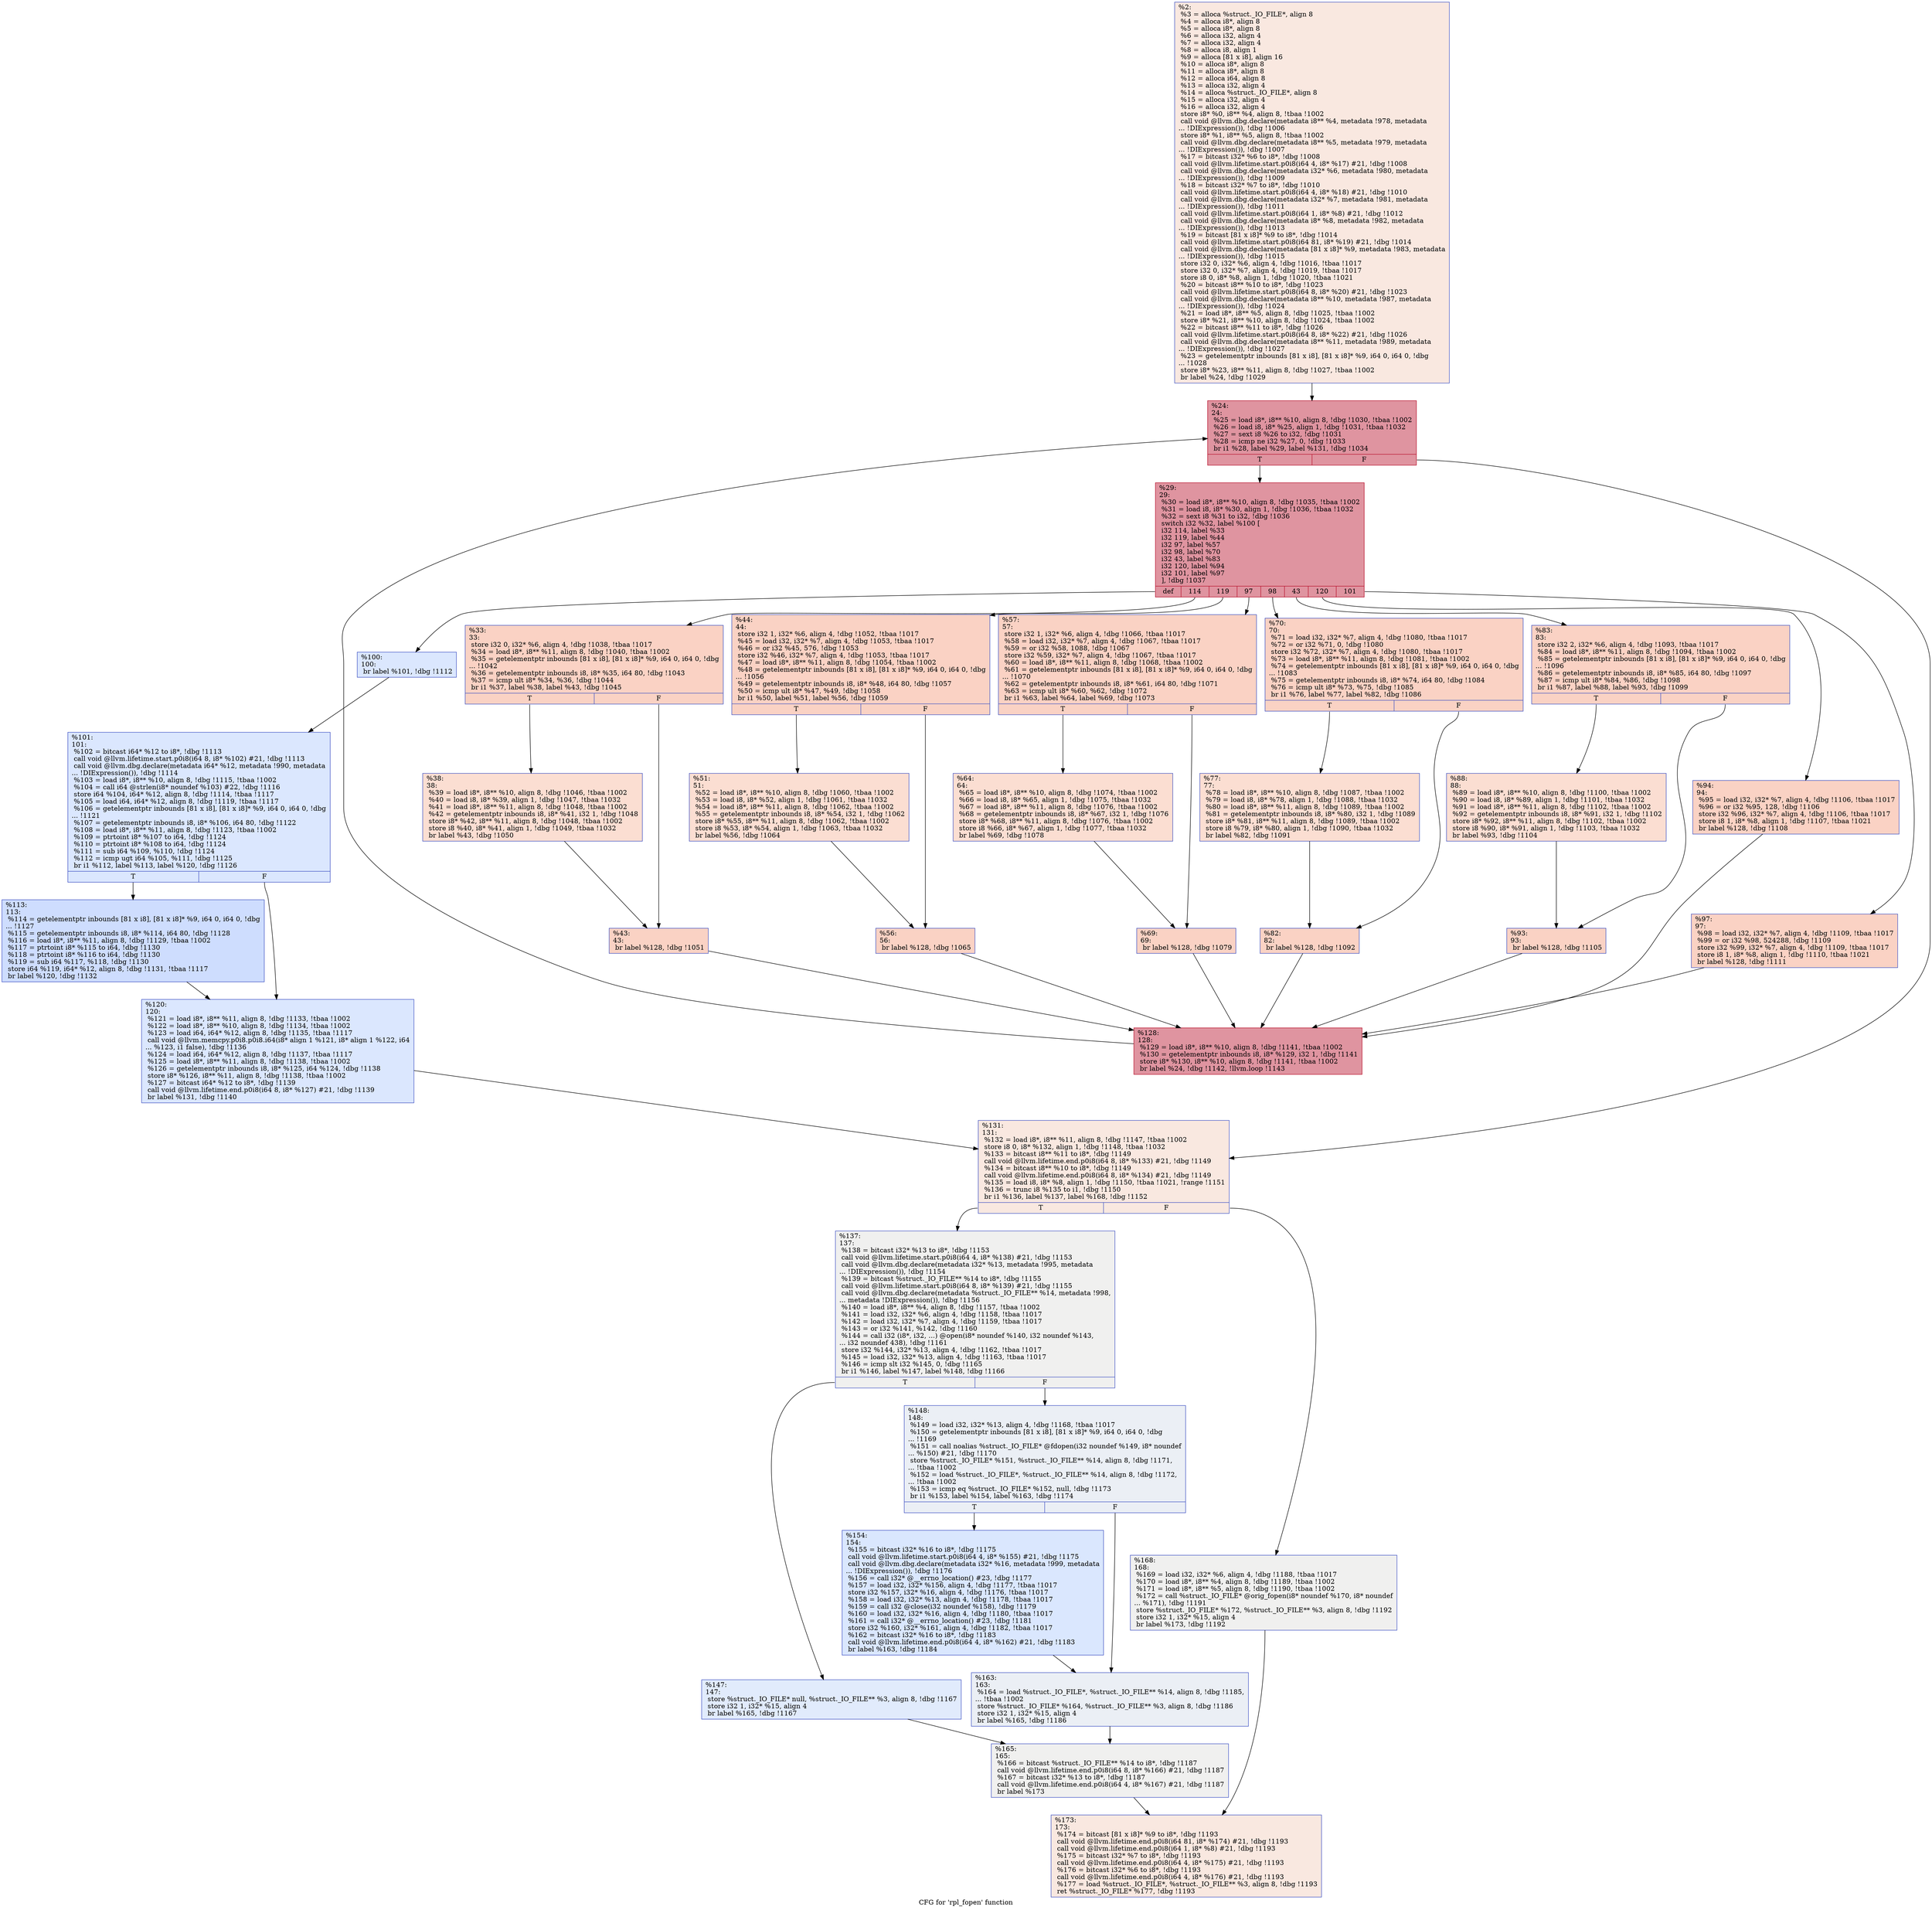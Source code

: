 digraph "CFG for 'rpl_fopen' function" {
	label="CFG for 'rpl_fopen' function";

	Node0x1322590 [shape=record,color="#3d50c3ff", style=filled, fillcolor="#f1ccb870",label="{%2:\l  %3 = alloca %struct._IO_FILE*, align 8\l  %4 = alloca i8*, align 8\l  %5 = alloca i8*, align 8\l  %6 = alloca i32, align 4\l  %7 = alloca i32, align 4\l  %8 = alloca i8, align 1\l  %9 = alloca [81 x i8], align 16\l  %10 = alloca i8*, align 8\l  %11 = alloca i8*, align 8\l  %12 = alloca i64, align 8\l  %13 = alloca i32, align 4\l  %14 = alloca %struct._IO_FILE*, align 8\l  %15 = alloca i32, align 4\l  %16 = alloca i32, align 4\l  store i8* %0, i8** %4, align 8, !tbaa !1002\l  call void @llvm.dbg.declare(metadata i8** %4, metadata !978, metadata\l... !DIExpression()), !dbg !1006\l  store i8* %1, i8** %5, align 8, !tbaa !1002\l  call void @llvm.dbg.declare(metadata i8** %5, metadata !979, metadata\l... !DIExpression()), !dbg !1007\l  %17 = bitcast i32* %6 to i8*, !dbg !1008\l  call void @llvm.lifetime.start.p0i8(i64 4, i8* %17) #21, !dbg !1008\l  call void @llvm.dbg.declare(metadata i32* %6, metadata !980, metadata\l... !DIExpression()), !dbg !1009\l  %18 = bitcast i32* %7 to i8*, !dbg !1010\l  call void @llvm.lifetime.start.p0i8(i64 4, i8* %18) #21, !dbg !1010\l  call void @llvm.dbg.declare(metadata i32* %7, metadata !981, metadata\l... !DIExpression()), !dbg !1011\l  call void @llvm.lifetime.start.p0i8(i64 1, i8* %8) #21, !dbg !1012\l  call void @llvm.dbg.declare(metadata i8* %8, metadata !982, metadata\l... !DIExpression()), !dbg !1013\l  %19 = bitcast [81 x i8]* %9 to i8*, !dbg !1014\l  call void @llvm.lifetime.start.p0i8(i64 81, i8* %19) #21, !dbg !1014\l  call void @llvm.dbg.declare(metadata [81 x i8]* %9, metadata !983, metadata\l... !DIExpression()), !dbg !1015\l  store i32 0, i32* %6, align 4, !dbg !1016, !tbaa !1017\l  store i32 0, i32* %7, align 4, !dbg !1019, !tbaa !1017\l  store i8 0, i8* %8, align 1, !dbg !1020, !tbaa !1021\l  %20 = bitcast i8** %10 to i8*, !dbg !1023\l  call void @llvm.lifetime.start.p0i8(i64 8, i8* %20) #21, !dbg !1023\l  call void @llvm.dbg.declare(metadata i8** %10, metadata !987, metadata\l... !DIExpression()), !dbg !1024\l  %21 = load i8*, i8** %5, align 8, !dbg !1025, !tbaa !1002\l  store i8* %21, i8** %10, align 8, !dbg !1024, !tbaa !1002\l  %22 = bitcast i8** %11 to i8*, !dbg !1026\l  call void @llvm.lifetime.start.p0i8(i64 8, i8* %22) #21, !dbg !1026\l  call void @llvm.dbg.declare(metadata i8** %11, metadata !989, metadata\l... !DIExpression()), !dbg !1027\l  %23 = getelementptr inbounds [81 x i8], [81 x i8]* %9, i64 0, i64 0, !dbg\l... !1028\l  store i8* %23, i8** %11, align 8, !dbg !1027, !tbaa !1002\l  br label %24, !dbg !1029\l}"];
	Node0x1322590 -> Node0x1324260;
	Node0x1324260 [shape=record,color="#b70d28ff", style=filled, fillcolor="#b70d2870",label="{%24:\l24:                                               \l  %25 = load i8*, i8** %10, align 8, !dbg !1030, !tbaa !1002\l  %26 = load i8, i8* %25, align 1, !dbg !1031, !tbaa !1032\l  %27 = sext i8 %26 to i32, !dbg !1031\l  %28 = icmp ne i32 %27, 0, !dbg !1033\l  br i1 %28, label %29, label %131, !dbg !1034\l|{<s0>T|<s1>F}}"];
	Node0x1324260:s0 -> Node0x13242b0;
	Node0x1324260:s1 -> Node0x13249e0;
	Node0x13242b0 [shape=record,color="#b70d28ff", style=filled, fillcolor="#b70d2870",label="{%29:\l29:                                               \l  %30 = load i8*, i8** %10, align 8, !dbg !1035, !tbaa !1002\l  %31 = load i8, i8* %30, align 1, !dbg !1036, !tbaa !1032\l  %32 = sext i8 %31 to i32, !dbg !1036\l  switch i32 %32, label %100 [\l    i32 114, label %33\l    i32 119, label %44\l    i32 97, label %57\l    i32 98, label %70\l    i32 43, label %83\l    i32 120, label %94\l    i32 101, label %97\l  ], !dbg !1037\l|{<s0>def|<s1>114|<s2>119|<s3>97|<s4>98|<s5>43|<s6>120|<s7>101}}"];
	Node0x13242b0:s0 -> Node0x1324850;
	Node0x13242b0:s1 -> Node0x1324300;
	Node0x13242b0:s2 -> Node0x13243f0;
	Node0x13242b0:s3 -> Node0x13244e0;
	Node0x13242b0:s4 -> Node0x13245d0;
	Node0x13242b0:s5 -> Node0x13246c0;
	Node0x13242b0:s6 -> Node0x13247b0;
	Node0x13242b0:s7 -> Node0x1324800;
	Node0x1324300 [shape=record,color="#3d50c3ff", style=filled, fillcolor="#f4987a70",label="{%33:\l33:                                               \l  store i32 0, i32* %6, align 4, !dbg !1038, !tbaa !1017\l  %34 = load i8*, i8** %11, align 8, !dbg !1040, !tbaa !1002\l  %35 = getelementptr inbounds [81 x i8], [81 x i8]* %9, i64 0, i64 0, !dbg\l... !1042\l  %36 = getelementptr inbounds i8, i8* %35, i64 80, !dbg !1043\l  %37 = icmp ult i8* %34, %36, !dbg !1044\l  br i1 %37, label %38, label %43, !dbg !1045\l|{<s0>T|<s1>F}}"];
	Node0x1324300:s0 -> Node0x1324350;
	Node0x1324300:s1 -> Node0x13243a0;
	Node0x1324350 [shape=record,color="#3d50c3ff", style=filled, fillcolor="#f7b59970",label="{%38:\l38:                                               \l  %39 = load i8*, i8** %10, align 8, !dbg !1046, !tbaa !1002\l  %40 = load i8, i8* %39, align 1, !dbg !1047, !tbaa !1032\l  %41 = load i8*, i8** %11, align 8, !dbg !1048, !tbaa !1002\l  %42 = getelementptr inbounds i8, i8* %41, i32 1, !dbg !1048\l  store i8* %42, i8** %11, align 8, !dbg !1048, !tbaa !1002\l  store i8 %40, i8* %41, align 1, !dbg !1049, !tbaa !1032\l  br label %43, !dbg !1050\l}"];
	Node0x1324350 -> Node0x13243a0;
	Node0x13243a0 [shape=record,color="#3d50c3ff", style=filled, fillcolor="#f4987a70",label="{%43:\l43:                                               \l  br label %128, !dbg !1051\l}"];
	Node0x13243a0 -> Node0x1324990;
	Node0x13243f0 [shape=record,color="#3d50c3ff", style=filled, fillcolor="#f4987a70",label="{%44:\l44:                                               \l  store i32 1, i32* %6, align 4, !dbg !1052, !tbaa !1017\l  %45 = load i32, i32* %7, align 4, !dbg !1053, !tbaa !1017\l  %46 = or i32 %45, 576, !dbg !1053\l  store i32 %46, i32* %7, align 4, !dbg !1053, !tbaa !1017\l  %47 = load i8*, i8** %11, align 8, !dbg !1054, !tbaa !1002\l  %48 = getelementptr inbounds [81 x i8], [81 x i8]* %9, i64 0, i64 0, !dbg\l... !1056\l  %49 = getelementptr inbounds i8, i8* %48, i64 80, !dbg !1057\l  %50 = icmp ult i8* %47, %49, !dbg !1058\l  br i1 %50, label %51, label %56, !dbg !1059\l|{<s0>T|<s1>F}}"];
	Node0x13243f0:s0 -> Node0x1324440;
	Node0x13243f0:s1 -> Node0x1324490;
	Node0x1324440 [shape=record,color="#3d50c3ff", style=filled, fillcolor="#f7b59970",label="{%51:\l51:                                               \l  %52 = load i8*, i8** %10, align 8, !dbg !1060, !tbaa !1002\l  %53 = load i8, i8* %52, align 1, !dbg !1061, !tbaa !1032\l  %54 = load i8*, i8** %11, align 8, !dbg !1062, !tbaa !1002\l  %55 = getelementptr inbounds i8, i8* %54, i32 1, !dbg !1062\l  store i8* %55, i8** %11, align 8, !dbg !1062, !tbaa !1002\l  store i8 %53, i8* %54, align 1, !dbg !1063, !tbaa !1032\l  br label %56, !dbg !1064\l}"];
	Node0x1324440 -> Node0x1324490;
	Node0x1324490 [shape=record,color="#3d50c3ff", style=filled, fillcolor="#f4987a70",label="{%56:\l56:                                               \l  br label %128, !dbg !1065\l}"];
	Node0x1324490 -> Node0x1324990;
	Node0x13244e0 [shape=record,color="#3d50c3ff", style=filled, fillcolor="#f4987a70",label="{%57:\l57:                                               \l  store i32 1, i32* %6, align 4, !dbg !1066, !tbaa !1017\l  %58 = load i32, i32* %7, align 4, !dbg !1067, !tbaa !1017\l  %59 = or i32 %58, 1088, !dbg !1067\l  store i32 %59, i32* %7, align 4, !dbg !1067, !tbaa !1017\l  %60 = load i8*, i8** %11, align 8, !dbg !1068, !tbaa !1002\l  %61 = getelementptr inbounds [81 x i8], [81 x i8]* %9, i64 0, i64 0, !dbg\l... !1070\l  %62 = getelementptr inbounds i8, i8* %61, i64 80, !dbg !1071\l  %63 = icmp ult i8* %60, %62, !dbg !1072\l  br i1 %63, label %64, label %69, !dbg !1073\l|{<s0>T|<s1>F}}"];
	Node0x13244e0:s0 -> Node0x1324530;
	Node0x13244e0:s1 -> Node0x1324580;
	Node0x1324530 [shape=record,color="#3d50c3ff", style=filled, fillcolor="#f7b59970",label="{%64:\l64:                                               \l  %65 = load i8*, i8** %10, align 8, !dbg !1074, !tbaa !1002\l  %66 = load i8, i8* %65, align 1, !dbg !1075, !tbaa !1032\l  %67 = load i8*, i8** %11, align 8, !dbg !1076, !tbaa !1002\l  %68 = getelementptr inbounds i8, i8* %67, i32 1, !dbg !1076\l  store i8* %68, i8** %11, align 8, !dbg !1076, !tbaa !1002\l  store i8 %66, i8* %67, align 1, !dbg !1077, !tbaa !1032\l  br label %69, !dbg !1078\l}"];
	Node0x1324530 -> Node0x1324580;
	Node0x1324580 [shape=record,color="#3d50c3ff", style=filled, fillcolor="#f4987a70",label="{%69:\l69:                                               \l  br label %128, !dbg !1079\l}"];
	Node0x1324580 -> Node0x1324990;
	Node0x13245d0 [shape=record,color="#3d50c3ff", style=filled, fillcolor="#f4987a70",label="{%70:\l70:                                               \l  %71 = load i32, i32* %7, align 4, !dbg !1080, !tbaa !1017\l  %72 = or i32 %71, 0, !dbg !1080\l  store i32 %72, i32* %7, align 4, !dbg !1080, !tbaa !1017\l  %73 = load i8*, i8** %11, align 8, !dbg !1081, !tbaa !1002\l  %74 = getelementptr inbounds [81 x i8], [81 x i8]* %9, i64 0, i64 0, !dbg\l... !1083\l  %75 = getelementptr inbounds i8, i8* %74, i64 80, !dbg !1084\l  %76 = icmp ult i8* %73, %75, !dbg !1085\l  br i1 %76, label %77, label %82, !dbg !1086\l|{<s0>T|<s1>F}}"];
	Node0x13245d0:s0 -> Node0x1324620;
	Node0x13245d0:s1 -> Node0x1324670;
	Node0x1324620 [shape=record,color="#3d50c3ff", style=filled, fillcolor="#f7b59970",label="{%77:\l77:                                               \l  %78 = load i8*, i8** %10, align 8, !dbg !1087, !tbaa !1002\l  %79 = load i8, i8* %78, align 1, !dbg !1088, !tbaa !1032\l  %80 = load i8*, i8** %11, align 8, !dbg !1089, !tbaa !1002\l  %81 = getelementptr inbounds i8, i8* %80, i32 1, !dbg !1089\l  store i8* %81, i8** %11, align 8, !dbg !1089, !tbaa !1002\l  store i8 %79, i8* %80, align 1, !dbg !1090, !tbaa !1032\l  br label %82, !dbg !1091\l}"];
	Node0x1324620 -> Node0x1324670;
	Node0x1324670 [shape=record,color="#3d50c3ff", style=filled, fillcolor="#f4987a70",label="{%82:\l82:                                               \l  br label %128, !dbg !1092\l}"];
	Node0x1324670 -> Node0x1324990;
	Node0x13246c0 [shape=record,color="#3d50c3ff", style=filled, fillcolor="#f4987a70",label="{%83:\l83:                                               \l  store i32 2, i32* %6, align 4, !dbg !1093, !tbaa !1017\l  %84 = load i8*, i8** %11, align 8, !dbg !1094, !tbaa !1002\l  %85 = getelementptr inbounds [81 x i8], [81 x i8]* %9, i64 0, i64 0, !dbg\l... !1096\l  %86 = getelementptr inbounds i8, i8* %85, i64 80, !dbg !1097\l  %87 = icmp ult i8* %84, %86, !dbg !1098\l  br i1 %87, label %88, label %93, !dbg !1099\l|{<s0>T|<s1>F}}"];
	Node0x13246c0:s0 -> Node0x1324710;
	Node0x13246c0:s1 -> Node0x1324760;
	Node0x1324710 [shape=record,color="#3d50c3ff", style=filled, fillcolor="#f7b59970",label="{%88:\l88:                                               \l  %89 = load i8*, i8** %10, align 8, !dbg !1100, !tbaa !1002\l  %90 = load i8, i8* %89, align 1, !dbg !1101, !tbaa !1032\l  %91 = load i8*, i8** %11, align 8, !dbg !1102, !tbaa !1002\l  %92 = getelementptr inbounds i8, i8* %91, i32 1, !dbg !1102\l  store i8* %92, i8** %11, align 8, !dbg !1102, !tbaa !1002\l  store i8 %90, i8* %91, align 1, !dbg !1103, !tbaa !1032\l  br label %93, !dbg !1104\l}"];
	Node0x1324710 -> Node0x1324760;
	Node0x1324760 [shape=record,color="#3d50c3ff", style=filled, fillcolor="#f4987a70",label="{%93:\l93:                                               \l  br label %128, !dbg !1105\l}"];
	Node0x1324760 -> Node0x1324990;
	Node0x13247b0 [shape=record,color="#3d50c3ff", style=filled, fillcolor="#f4987a70",label="{%94:\l94:                                               \l  %95 = load i32, i32* %7, align 4, !dbg !1106, !tbaa !1017\l  %96 = or i32 %95, 128, !dbg !1106\l  store i32 %96, i32* %7, align 4, !dbg !1106, !tbaa !1017\l  store i8 1, i8* %8, align 1, !dbg !1107, !tbaa !1021\l  br label %128, !dbg !1108\l}"];
	Node0x13247b0 -> Node0x1324990;
	Node0x1324800 [shape=record,color="#3d50c3ff", style=filled, fillcolor="#f4987a70",label="{%97:\l97:                                               \l  %98 = load i32, i32* %7, align 4, !dbg !1109, !tbaa !1017\l  %99 = or i32 %98, 524288, !dbg !1109\l  store i32 %99, i32* %7, align 4, !dbg !1109, !tbaa !1017\l  store i8 1, i8* %8, align 1, !dbg !1110, !tbaa !1021\l  br label %128, !dbg !1111\l}"];
	Node0x1324800 -> Node0x1324990;
	Node0x1324850 [shape=record,color="#3d50c3ff", style=filled, fillcolor="#aec9fc70",label="{%100:\l100:                                              \l  br label %101, !dbg !1112\l}"];
	Node0x1324850 -> Node0x13248a0;
	Node0x13248a0 [shape=record,color="#3d50c3ff", style=filled, fillcolor="#aec9fc70",label="{%101:\l101:                                              \l  %102 = bitcast i64* %12 to i8*, !dbg !1113\l  call void @llvm.lifetime.start.p0i8(i64 8, i8* %102) #21, !dbg !1113\l  call void @llvm.dbg.declare(metadata i64* %12, metadata !990, metadata\l... !DIExpression()), !dbg !1114\l  %103 = load i8*, i8** %10, align 8, !dbg !1115, !tbaa !1002\l  %104 = call i64 @strlen(i8* noundef %103) #22, !dbg !1116\l  store i64 %104, i64* %12, align 8, !dbg !1114, !tbaa !1117\l  %105 = load i64, i64* %12, align 8, !dbg !1119, !tbaa !1117\l  %106 = getelementptr inbounds [81 x i8], [81 x i8]* %9, i64 0, i64 0, !dbg\l... !1121\l  %107 = getelementptr inbounds i8, i8* %106, i64 80, !dbg !1122\l  %108 = load i8*, i8** %11, align 8, !dbg !1123, !tbaa !1002\l  %109 = ptrtoint i8* %107 to i64, !dbg !1124\l  %110 = ptrtoint i8* %108 to i64, !dbg !1124\l  %111 = sub i64 %109, %110, !dbg !1124\l  %112 = icmp ugt i64 %105, %111, !dbg !1125\l  br i1 %112, label %113, label %120, !dbg !1126\l|{<s0>T|<s1>F}}"];
	Node0x13248a0:s0 -> Node0x13248f0;
	Node0x13248a0:s1 -> Node0x1324940;
	Node0x13248f0 [shape=record,color="#3d50c3ff", style=filled, fillcolor="#8fb1fe70",label="{%113:\l113:                                              \l  %114 = getelementptr inbounds [81 x i8], [81 x i8]* %9, i64 0, i64 0, !dbg\l... !1127\l  %115 = getelementptr inbounds i8, i8* %114, i64 80, !dbg !1128\l  %116 = load i8*, i8** %11, align 8, !dbg !1129, !tbaa !1002\l  %117 = ptrtoint i8* %115 to i64, !dbg !1130\l  %118 = ptrtoint i8* %116 to i64, !dbg !1130\l  %119 = sub i64 %117, %118, !dbg !1130\l  store i64 %119, i64* %12, align 8, !dbg !1131, !tbaa !1117\l  br label %120, !dbg !1132\l}"];
	Node0x13248f0 -> Node0x1324940;
	Node0x1324940 [shape=record,color="#3d50c3ff", style=filled, fillcolor="#aec9fc70",label="{%120:\l120:                                              \l  %121 = load i8*, i8** %11, align 8, !dbg !1133, !tbaa !1002\l  %122 = load i8*, i8** %10, align 8, !dbg !1134, !tbaa !1002\l  %123 = load i64, i64* %12, align 8, !dbg !1135, !tbaa !1117\l  call void @llvm.memcpy.p0i8.p0i8.i64(i8* align 1 %121, i8* align 1 %122, i64\l... %123, i1 false), !dbg !1136\l  %124 = load i64, i64* %12, align 8, !dbg !1137, !tbaa !1117\l  %125 = load i8*, i8** %11, align 8, !dbg !1138, !tbaa !1002\l  %126 = getelementptr inbounds i8, i8* %125, i64 %124, !dbg !1138\l  store i8* %126, i8** %11, align 8, !dbg !1138, !tbaa !1002\l  %127 = bitcast i64* %12 to i8*, !dbg !1139\l  call void @llvm.lifetime.end.p0i8(i64 8, i8* %127) #21, !dbg !1139\l  br label %131, !dbg !1140\l}"];
	Node0x1324940 -> Node0x13249e0;
	Node0x1324990 [shape=record,color="#b70d28ff", style=filled, fillcolor="#b70d2870",label="{%128:\l128:                                              \l  %129 = load i8*, i8** %10, align 8, !dbg !1141, !tbaa !1002\l  %130 = getelementptr inbounds i8, i8* %129, i32 1, !dbg !1141\l  store i8* %130, i8** %10, align 8, !dbg !1141, !tbaa !1002\l  br label %24, !dbg !1142, !llvm.loop !1143\l}"];
	Node0x1324990 -> Node0x1324260;
	Node0x13249e0 [shape=record,color="#3d50c3ff", style=filled, fillcolor="#f1ccb870",label="{%131:\l131:                                              \l  %132 = load i8*, i8** %11, align 8, !dbg !1147, !tbaa !1002\l  store i8 0, i8* %132, align 1, !dbg !1148, !tbaa !1032\l  %133 = bitcast i8** %11 to i8*, !dbg !1149\l  call void @llvm.lifetime.end.p0i8(i64 8, i8* %133) #21, !dbg !1149\l  %134 = bitcast i8** %10 to i8*, !dbg !1149\l  call void @llvm.lifetime.end.p0i8(i64 8, i8* %134) #21, !dbg !1149\l  %135 = load i8, i8* %8, align 1, !dbg !1150, !tbaa !1021, !range !1151\l  %136 = trunc i8 %135 to i1, !dbg !1150\l  br i1 %136, label %137, label %168, !dbg !1152\l|{<s0>T|<s1>F}}"];
	Node0x13249e0:s0 -> Node0x1324a30;
	Node0x13249e0:s1 -> Node0x1324c10;
	Node0x1324a30 [shape=record,color="#3d50c3ff", style=filled, fillcolor="#dedcdb70",label="{%137:\l137:                                              \l  %138 = bitcast i32* %13 to i8*, !dbg !1153\l  call void @llvm.lifetime.start.p0i8(i64 4, i8* %138) #21, !dbg !1153\l  call void @llvm.dbg.declare(metadata i32* %13, metadata !995, metadata\l... !DIExpression()), !dbg !1154\l  %139 = bitcast %struct._IO_FILE** %14 to i8*, !dbg !1155\l  call void @llvm.lifetime.start.p0i8(i64 8, i8* %139) #21, !dbg !1155\l  call void @llvm.dbg.declare(metadata %struct._IO_FILE** %14, metadata !998,\l... metadata !DIExpression()), !dbg !1156\l  %140 = load i8*, i8** %4, align 8, !dbg !1157, !tbaa !1002\l  %141 = load i32, i32* %6, align 4, !dbg !1158, !tbaa !1017\l  %142 = load i32, i32* %7, align 4, !dbg !1159, !tbaa !1017\l  %143 = or i32 %141, %142, !dbg !1160\l  %144 = call i32 (i8*, i32, ...) @open(i8* noundef %140, i32 noundef %143,\l... i32 noundef 438), !dbg !1161\l  store i32 %144, i32* %13, align 4, !dbg !1162, !tbaa !1017\l  %145 = load i32, i32* %13, align 4, !dbg !1163, !tbaa !1017\l  %146 = icmp slt i32 %145, 0, !dbg !1165\l  br i1 %146, label %147, label %148, !dbg !1166\l|{<s0>T|<s1>F}}"];
	Node0x1324a30:s0 -> Node0x1324a80;
	Node0x1324a30:s1 -> Node0x1324ad0;
	Node0x1324a80 [shape=record,color="#3d50c3ff", style=filled, fillcolor="#bbd1f870",label="{%147:\l147:                                              \l  store %struct._IO_FILE* null, %struct._IO_FILE** %3, align 8, !dbg !1167\l  store i32 1, i32* %15, align 4\l  br label %165, !dbg !1167\l}"];
	Node0x1324a80 -> Node0x1324bc0;
	Node0x1324ad0 [shape=record,color="#3d50c3ff", style=filled, fillcolor="#d1dae970",label="{%148:\l148:                                              \l  %149 = load i32, i32* %13, align 4, !dbg !1168, !tbaa !1017\l  %150 = getelementptr inbounds [81 x i8], [81 x i8]* %9, i64 0, i64 0, !dbg\l... !1169\l  %151 = call noalias %struct._IO_FILE* @fdopen(i32 noundef %149, i8* noundef\l... %150) #21, !dbg !1170\l  store %struct._IO_FILE* %151, %struct._IO_FILE** %14, align 8, !dbg !1171,\l... !tbaa !1002\l  %152 = load %struct._IO_FILE*, %struct._IO_FILE** %14, align 8, !dbg !1172,\l... !tbaa !1002\l  %153 = icmp eq %struct._IO_FILE* %152, null, !dbg !1173\l  br i1 %153, label %154, label %163, !dbg !1174\l|{<s0>T|<s1>F}}"];
	Node0x1324ad0:s0 -> Node0x1324b20;
	Node0x1324ad0:s1 -> Node0x1324b70;
	Node0x1324b20 [shape=record,color="#3d50c3ff", style=filled, fillcolor="#abc8fd70",label="{%154:\l154:                                              \l  %155 = bitcast i32* %16 to i8*, !dbg !1175\l  call void @llvm.lifetime.start.p0i8(i64 4, i8* %155) #21, !dbg !1175\l  call void @llvm.dbg.declare(metadata i32* %16, metadata !999, metadata\l... !DIExpression()), !dbg !1176\l  %156 = call i32* @__errno_location() #23, !dbg !1177\l  %157 = load i32, i32* %156, align 4, !dbg !1177, !tbaa !1017\l  store i32 %157, i32* %16, align 4, !dbg !1176, !tbaa !1017\l  %158 = load i32, i32* %13, align 4, !dbg !1178, !tbaa !1017\l  %159 = call i32 @close(i32 noundef %158), !dbg !1179\l  %160 = load i32, i32* %16, align 4, !dbg !1180, !tbaa !1017\l  %161 = call i32* @__errno_location() #23, !dbg !1181\l  store i32 %160, i32* %161, align 4, !dbg !1182, !tbaa !1017\l  %162 = bitcast i32* %16 to i8*, !dbg !1183\l  call void @llvm.lifetime.end.p0i8(i64 4, i8* %162) #21, !dbg !1183\l  br label %163, !dbg !1184\l}"];
	Node0x1324b20 -> Node0x1324b70;
	Node0x1324b70 [shape=record,color="#3d50c3ff", style=filled, fillcolor="#d1dae970",label="{%163:\l163:                                              \l  %164 = load %struct._IO_FILE*, %struct._IO_FILE** %14, align 8, !dbg !1185,\l... !tbaa !1002\l  store %struct._IO_FILE* %164, %struct._IO_FILE** %3, align 8, !dbg !1186\l  store i32 1, i32* %15, align 4\l  br label %165, !dbg !1186\l}"];
	Node0x1324b70 -> Node0x1324bc0;
	Node0x1324bc0 [shape=record,color="#3d50c3ff", style=filled, fillcolor="#dedcdb70",label="{%165:\l165:                                              \l  %166 = bitcast %struct._IO_FILE** %14 to i8*, !dbg !1187\l  call void @llvm.lifetime.end.p0i8(i64 8, i8* %166) #21, !dbg !1187\l  %167 = bitcast i32* %13 to i8*, !dbg !1187\l  call void @llvm.lifetime.end.p0i8(i64 4, i8* %167) #21, !dbg !1187\l  br label %173\l}"];
	Node0x1324bc0 -> Node0x1324c60;
	Node0x1324c10 [shape=record,color="#3d50c3ff", style=filled, fillcolor="#dedcdb70",label="{%168:\l168:                                              \l  %169 = load i32, i32* %6, align 4, !dbg !1188, !tbaa !1017\l  %170 = load i8*, i8** %4, align 8, !dbg !1189, !tbaa !1002\l  %171 = load i8*, i8** %5, align 8, !dbg !1190, !tbaa !1002\l  %172 = call %struct._IO_FILE* @orig_fopen(i8* noundef %170, i8* noundef\l... %171), !dbg !1191\l  store %struct._IO_FILE* %172, %struct._IO_FILE** %3, align 8, !dbg !1192\l  store i32 1, i32* %15, align 4\l  br label %173, !dbg !1192\l}"];
	Node0x1324c10 -> Node0x1324c60;
	Node0x1324c60 [shape=record,color="#3d50c3ff", style=filled, fillcolor="#f1ccb870",label="{%173:\l173:                                              \l  %174 = bitcast [81 x i8]* %9 to i8*, !dbg !1193\l  call void @llvm.lifetime.end.p0i8(i64 81, i8* %174) #21, !dbg !1193\l  call void @llvm.lifetime.end.p0i8(i64 1, i8* %8) #21, !dbg !1193\l  %175 = bitcast i32* %7 to i8*, !dbg !1193\l  call void @llvm.lifetime.end.p0i8(i64 4, i8* %175) #21, !dbg !1193\l  %176 = bitcast i32* %6 to i8*, !dbg !1193\l  call void @llvm.lifetime.end.p0i8(i64 4, i8* %176) #21, !dbg !1193\l  %177 = load %struct._IO_FILE*, %struct._IO_FILE** %3, align 8, !dbg !1193\l  ret %struct._IO_FILE* %177, !dbg !1193\l}"];
}
